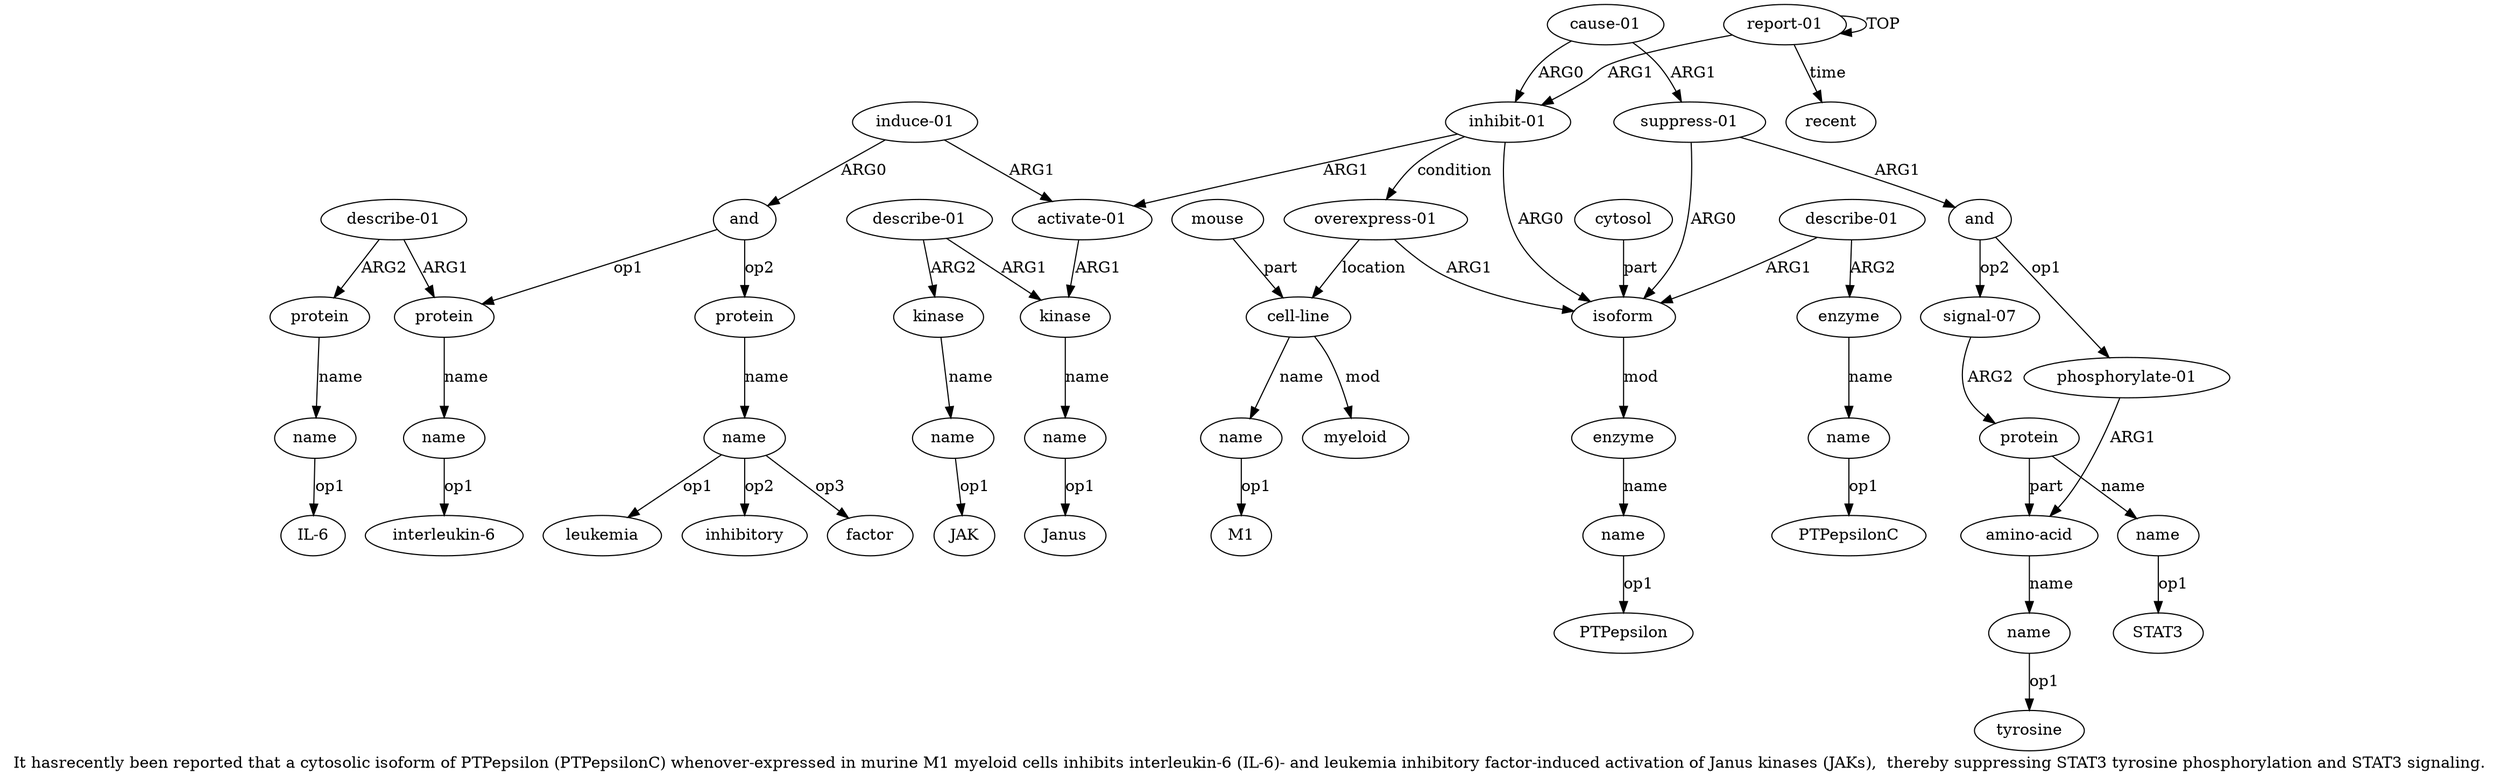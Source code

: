 digraph  {
	graph [label="It hasrecently been reported that a cytosolic isoform of PTPepsilon (PTPepsilonC) whenover-expressed in murine M1 myeloid cells \
inhibits interleukin-6 (IL-6)- and leukemia inhibitory factor-induced activation of Janus kinases (JAKs),  thereby suppressing STAT3 \
tyrosine phosphorylation and STAT3 signaling."];
	node [label="\N"];
	a20	 [color=black,
		gold_ind=20,
		gold_label=protein,
		label=protein,
		test_ind=20,
		test_label=protein];
	a21	 [color=black,
		gold_ind=21,
		gold_label=name,
		label=name,
		test_ind=21,
		test_label=name];
	a20 -> a21 [key=0,
	color=black,
	gold_label=name,
	label=name,
	test_label=name];
"a21 IL-6" [color=black,
	gold_ind=-1,
	gold_label="IL-6",
	label="IL-6",
	test_ind=-1,
	test_label="IL-6"];
a21 -> "a21 IL-6" [key=0,
color=black,
gold_label=op1,
label=op1,
test_label=op1];
a22 [color=black,
gold_ind=22,
gold_label=protein,
label=protein,
test_ind=22,
test_label=protein];
a23 [color=black,
gold_ind=23,
gold_label=name,
label=name,
test_ind=23,
test_label=name];
a22 -> a23 [key=0,
color=black,
gold_label=name,
label=name,
test_label=name];
"a23 factor" [color=black,
gold_ind=-1,
gold_label=factor,
label=factor,
test_ind=-1,
test_label=factor];
a23 -> "a23 factor" [key=0,
color=black,
gold_label=op3,
label=op3,
test_label=op3];
"a23 leukemia" [color=black,
gold_ind=-1,
gold_label=leukemia,
label=leukemia,
test_ind=-1,
test_label=leukemia];
a23 -> "a23 leukemia" [key=0,
color=black,
gold_label=op1,
label=op1,
test_label=op1];
"a23 inhibitory" [color=black,
gold_ind=-1,
gold_label=inhibitory,
label=inhibitory,
test_ind=-1,
test_label=inhibitory];
a23 -> "a23 inhibitory" [key=0,
color=black,
gold_label=op2,
label=op2,
test_label=op2];
a24 [color=black,
gold_ind=24,
gold_label="overexpress-01",
label="overexpress-01",
test_ind=24,
test_label="overexpress-01"];
a25 [color=black,
gold_ind=25,
gold_label="cell-line",
label="cell-line",
test_ind=25,
test_label="cell-line"];
a24 -> a25 [key=0,
color=black,
gold_label=location,
label=location,
test_label=location];
a2 [color=black,
gold_ind=2,
gold_label=isoform,
label=isoform,
test_ind=2,
test_label=isoform];
a24 -> a2 [key=0,
color=black,
gold_label=ARG1,
label=ARG1,
test_label=ARG1];
a26 [color=black,
gold_ind=26,
gold_label=name,
label=name,
test_ind=26,
test_label=name];
a25 -> a26 [key=0,
color=black,
gold_label=name,
label=name,
test_label=name];
a27 [color=black,
gold_ind=27,
gold_label=myeloid,
label=myeloid,
test_ind=27,
test_label=myeloid];
a25 -> a27 [key=0,
color=black,
gold_label=mod,
label=mod,
test_label=mod];
"a26 M1" [color=black,
gold_ind=-1,
gold_label=M1,
label=M1,
test_ind=-1,
test_label=M1];
a26 -> "a26 M1" [key=0,
color=black,
gold_label=op1,
label=op1,
test_label=op1];
a28 [color=black,
gold_ind=28,
gold_label=mouse,
label=mouse,
test_ind=28,
test_label=mouse];
a28 -> a25 [key=0,
color=black,
gold_label=part,
label=part,
test_label=part];
a29 [color=black,
gold_ind=29,
gold_label="cause-01",
label="cause-01",
test_ind=29,
test_label="cause-01"];
a30 [color=black,
gold_ind=30,
gold_label="suppress-01",
label="suppress-01",
test_ind=30,
test_label="suppress-01"];
a29 -> a30 [key=0,
color=black,
gold_label=ARG1,
label=ARG1,
test_label=ARG1];
a1 [color=black,
gold_ind=1,
gold_label="inhibit-01",
label="inhibit-01",
test_ind=1,
test_label="inhibit-01"];
a29 -> a1 [key=0,
color=black,
gold_label=ARG0,
label=ARG0,
test_label=ARG0];
a31 [color=black,
gold_ind=31,
gold_label=and,
label=and,
test_ind=31,
test_label=and];
a37 [color=black,
gold_ind=37,
gold_label="signal-07",
label="signal-07",
test_ind=37,
test_label="signal-07"];
a31 -> a37 [key=0,
color=black,
gold_label=op2,
label=op2,
test_label=op2];
a32 [color=black,
gold_ind=32,
gold_label="phosphorylate-01",
label="phosphorylate-01",
test_ind=32,
test_label="phosphorylate-01"];
a31 -> a32 [key=0,
color=black,
gold_label=op1,
label=op1,
test_label=op1];
a30 -> a31 [key=0,
color=black,
gold_label=ARG1,
label=ARG1,
test_label=ARG1];
a30 -> a2 [key=0,
color=black,
gold_label=ARG0,
label=ARG0,
test_label=ARG0];
"a5 PTPepsilon" [color=black,
gold_ind=-1,
gold_label=PTPepsilon,
label=PTPepsilon,
test_ind=-1,
test_label=PTPepsilon];
a35 [color=black,
gold_ind=35,
gold_label=protein,
label=protein,
test_ind=35,
test_label=protein];
a37 -> a35 [key=0,
color=black,
gold_label=ARG2,
label=ARG2,
test_label=ARG2];
a36 [color=black,
gold_ind=36,
gold_label=name,
label=name,
test_ind=36,
test_label=name];
"a36 STAT3" [color=black,
gold_ind=-1,
gold_label=STAT3,
label=STAT3,
test_ind=-1,
test_label=STAT3];
a36 -> "a36 STAT3" [key=0,
color=black,
gold_label=op1,
label=op1,
test_label=op1];
a33 [color=black,
gold_ind=33,
gold_label="amino-acid",
label="amino-acid",
test_ind=33,
test_label="amino-acid"];
a34 [color=black,
gold_ind=34,
gold_label=name,
label=name,
test_ind=34,
test_label=name];
a33 -> a34 [key=0,
color=black,
gold_label=name,
label=name,
test_label=name];
a35 -> a36 [key=0,
color=black,
gold_label=name,
label=name,
test_label=name];
a35 -> a33 [key=0,
color=black,
gold_label=part,
label=part,
test_label=part];
"a34 tyrosine" [color=black,
gold_ind=-1,
gold_label=tyrosine,
label=tyrosine,
test_ind=-1,
test_label=tyrosine];
a34 -> "a34 tyrosine" [key=0,
color=black,
gold_label=op1,
label=op1,
test_label=op1];
a32 -> a33 [key=0,
color=black,
gold_label=ARG1,
label=ARG1,
test_label=ARG1];
a15 [color=black,
gold_ind=15,
gold_label="induce-01",
label="induce-01",
test_ind=15,
test_label="induce-01"];
a16 [color=black,
gold_ind=16,
gold_label=and,
label=and,
test_ind=16,
test_label=and];
a15 -> a16 [key=0,
color=black,
gold_label=ARG0,
label=ARG0,
test_label=ARG0];
a9 [color=black,
gold_ind=9,
gold_label="activate-01",
label="activate-01",
test_ind=9,
test_label="activate-01"];
a15 -> a9 [key=0,
color=black,
gold_label=ARG1,
label=ARG1,
test_label=ARG1];
a14 [color=black,
gold_ind=14,
gold_label=name,
label=name,
test_ind=14,
test_label=name];
"a14 JAK" [color=black,
gold_ind=-1,
gold_label=JAK,
label=JAK,
test_ind=-1,
test_label=JAK];
a14 -> "a14 JAK" [key=0,
color=black,
gold_label=op1,
label=op1,
test_label=op1];
a17 [color=black,
gold_ind=17,
gold_label=protein,
label=protein,
test_ind=17,
test_label=protein];
a18 [color=black,
gold_ind=18,
gold_label=name,
label=name,
test_ind=18,
test_label=name];
a17 -> a18 [key=0,
color=black,
gold_label=name,
label=name,
test_label=name];
a16 -> a22 [key=0,
color=black,
gold_label=op2,
label=op2,
test_label=op2];
a16 -> a17 [key=0,
color=black,
gold_label=op1,
label=op1,
test_label=op1];
a11 [color=black,
gold_ind=11,
gold_label=name,
label=name,
test_ind=11,
test_label=name];
"a11 Janus" [color=black,
gold_ind=-1,
gold_label=Janus,
label=Janus,
test_ind=-1,
test_label=Janus];
a11 -> "a11 Janus" [key=0,
color=black,
gold_label=op1,
label=op1,
test_label=op1];
a10 [color=black,
gold_ind=10,
gold_label=kinase,
label=kinase,
test_ind=10,
test_label=kinase];
a10 -> a11 [key=0,
color=black,
gold_label=name,
label=name,
test_label=name];
a13 [color=black,
gold_ind=13,
gold_label=kinase,
label=kinase,
test_ind=13,
test_label=kinase];
a13 -> a14 [key=0,
color=black,
gold_label=name,
label=name,
test_label=name];
a12 [color=black,
gold_ind=12,
gold_label="describe-01",
label="describe-01",
test_ind=12,
test_label="describe-01"];
a12 -> a10 [key=0,
color=black,
gold_label=ARG1,
label=ARG1,
test_label=ARG1];
a12 -> a13 [key=0,
color=black,
gold_label=ARG2,
label=ARG2,
test_label=ARG2];
a38 [color=black,
gold_ind=38,
gold_label=recent,
label=recent,
test_ind=38,
test_label=recent];
a19 [color=black,
gold_ind=19,
gold_label="describe-01",
label="describe-01",
test_ind=19,
test_label="describe-01"];
a19 -> a20 [key=0,
color=black,
gold_label=ARG2,
label=ARG2,
test_label=ARG2];
a19 -> a17 [key=0,
color=black,
gold_label=ARG1,
label=ARG1,
test_label=ARG1];
"a18 interleukin-6" [color=black,
gold_ind=-1,
gold_label="interleukin-6",
label="interleukin-6",
test_ind=-1,
test_label="interleukin-6"];
a18 -> "a18 interleukin-6" [key=0,
color=black,
gold_label=op1,
label=op1,
test_label=op1];
a1 -> a24 [key=0,
color=black,
gold_label=condition,
label=condition,
test_label=condition];
a1 -> a2 [key=0,
color=black,
gold_label=ARG0,
label=ARG0,
test_label=ARG0];
a1 -> a9 [key=0,
color=black,
gold_label=ARG1,
label=ARG1,
test_label=ARG1];
a0 [color=black,
gold_ind=0,
gold_label="report-01",
label="report-01",
test_ind=0,
test_label="report-01"];
a0 -> a38 [key=0,
color=black,
gold_label=time,
label=time,
test_label=time];
a0 -> a1 [key=0,
color=black,
gold_label=ARG1,
label=ARG1,
test_label=ARG1];
a0 -> a0 [key=0,
color=black,
gold_label=TOP,
label=TOP,
test_label=TOP];
a3 [color=black,
gold_ind=3,
gold_label=cytosol,
label=cytosol,
test_ind=3,
test_label=cytosol];
a3 -> a2 [key=0,
color=black,
gold_label=part,
label=part,
test_label=part];
a4 [color=black,
gold_ind=4,
gold_label=enzyme,
label=enzyme,
test_ind=4,
test_label=enzyme];
a2 -> a4 [key=0,
color=black,
gold_label=mod,
label=mod,
test_label=mod];
a5 [color=black,
gold_ind=5,
gold_label=name,
label=name,
test_ind=5,
test_label=name];
a5 -> "a5 PTPepsilon" [key=0,
color=black,
gold_label=op1,
label=op1,
test_label=op1];
a4 -> a5 [key=0,
color=black,
gold_label=name,
label=name,
test_label=name];
a7 [color=black,
gold_ind=7,
gold_label=enzyme,
label=enzyme,
test_ind=7,
test_label=enzyme];
a8 [color=black,
gold_ind=8,
gold_label=name,
label=name,
test_ind=8,
test_label=name];
a7 -> a8 [key=0,
color=black,
gold_label=name,
label=name,
test_label=name];
a6 [color=black,
gold_ind=6,
gold_label="describe-01",
label="describe-01",
test_ind=6,
test_label="describe-01"];
a6 -> a2 [key=0,
color=black,
gold_label=ARG1,
label=ARG1,
test_label=ARG1];
a6 -> a7 [key=0,
color=black,
gold_label=ARG2,
label=ARG2,
test_label=ARG2];
a9 -> a10 [key=0,
color=black,
gold_label=ARG1,
label=ARG1,
test_label=ARG1];
"a8 PTPepsilonC" [color=black,
gold_ind=-1,
gold_label=PTPepsilonC,
label=PTPepsilonC,
test_ind=-1,
test_label=PTPepsilonC];
a8 -> "a8 PTPepsilonC" [key=0,
color=black,
gold_label=op1,
label=op1,
test_label=op1];
}
